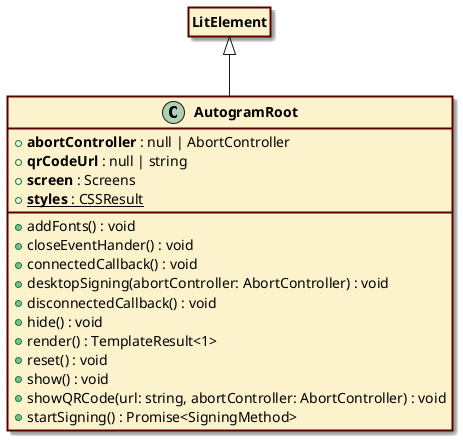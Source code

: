 @startuml
skinparam ClassFontStyle bold
skinparam ClassBackgroundColor fcf2cc
skinparam ClassBorderColor 5a0000
skinparam RoundCorner 0
skinparam ClassBorderThickness 2
hide empty fields
hide empty methods
skinparam Shadowing true
skinparam BackgroundColor transparent
class "AutogramRoot" {
    +<b>abortController</b> : null | AbortController
    +<b>qrCodeUrl</b> : null | string
    +<b>screen</b> : Screens
    {static} +<b>styles</b> : CSSResult
    +addFonts() : void
    +closeEventHander() : void
    +connectedCallback() : void
    +desktopSigning(abortController: AbortController) : void
    +disconnectedCallback() : void
    +hide() : void
    +render() : TemplateResult<1>
    +reset() : void
    +show() : void
    +showQRCode(url: string, abortController: AbortController) : void
    +startSigning() : Promise<SigningMethod>
}
class "LitElement"
hide "LitElement" circle
"LitElement" <|-- "AutogramRoot"
@enduml
